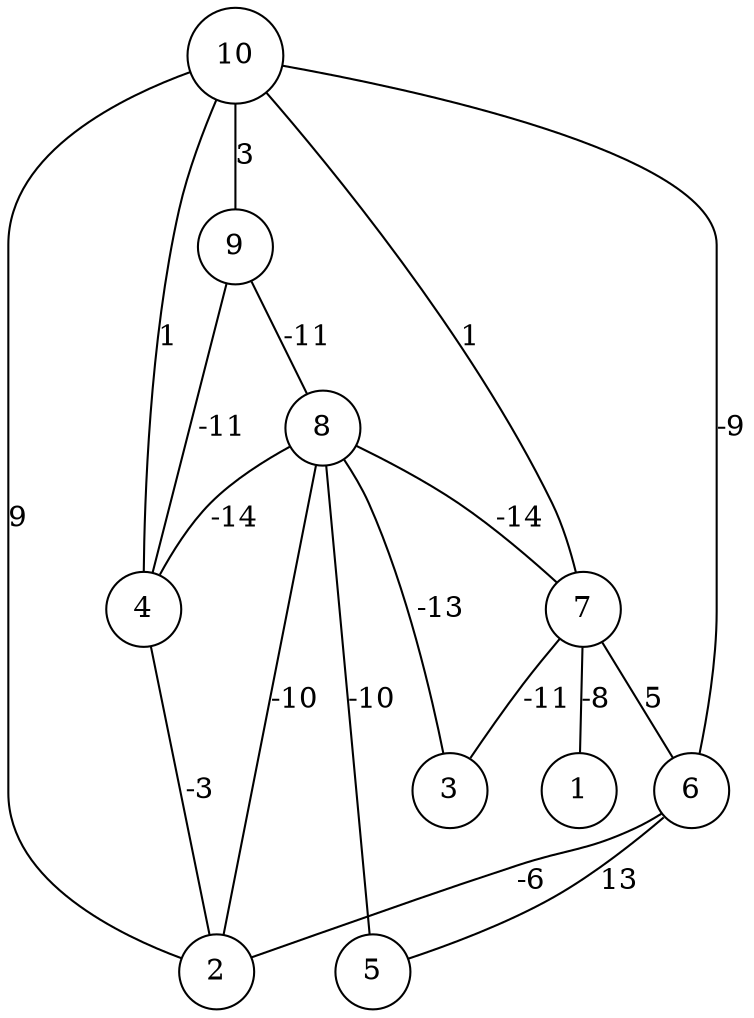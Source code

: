 graph { 
	 fontname="Helvetica,Arial,sans-serif" 
	 node [shape = circle]; 
	 10 -- 2 [label = "9"];
	 10 -- 4 [label = "1"];
	 10 -- 6 [label = "-9"];
	 10 -- 7 [label = "1"];
	 10 -- 9 [label = "3"];
	 9 -- 4 [label = "-11"];
	 9 -- 8 [label = "-11"];
	 8 -- 2 [label = "-10"];
	 8 -- 3 [label = "-13"];
	 8 -- 4 [label = "-14"];
	 8 -- 5 [label = "-10"];
	 8 -- 7 [label = "-14"];
	 7 -- 1 [label = "-8"];
	 7 -- 3 [label = "-11"];
	 7 -- 6 [label = "5"];
	 6 -- 2 [label = "-6"];
	 6 -- 5 [label = "13"];
	 4 -- 2 [label = "-3"];
	 1;
	 2;
	 3;
	 4;
	 5;
	 6;
	 7;
	 8;
	 9;
	 10;
}
